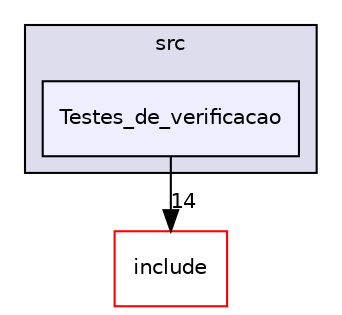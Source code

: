 digraph "src/Testes_de_verificacao" {
  compound=true
  node [ fontsize="10", fontname="Helvetica"];
  edge [ labelfontsize="10", labelfontname="Helvetica"];
  subgraph clusterdir_68267d1309a1af8e8297ef4c3efbcdba {
    graph [ bgcolor="#ddddee", pencolor="black", label="src" fontname="Helvetica", fontsize="10", URL="dir_68267d1309a1af8e8297ef4c3efbcdba.html"]
  dir_cbc6b68cc7763f7d01cdeee07edc1a20 [shape=box, label="Testes_de_verificacao", style="filled", fillcolor="#eeeeff", pencolor="black", URL="dir_cbc6b68cc7763f7d01cdeee07edc1a20.html"];
  }
  dir_d44c64559bbebec7f509842c48db8b23 [shape=box label="include" fillcolor="white" style="filled" color="red" URL="dir_d44c64559bbebec7f509842c48db8b23.html"];
  dir_cbc6b68cc7763f7d01cdeee07edc1a20->dir_d44c64559bbebec7f509842c48db8b23 [headlabel="14", labeldistance=1.5 headhref="dir_000010_000000.html"];
}
